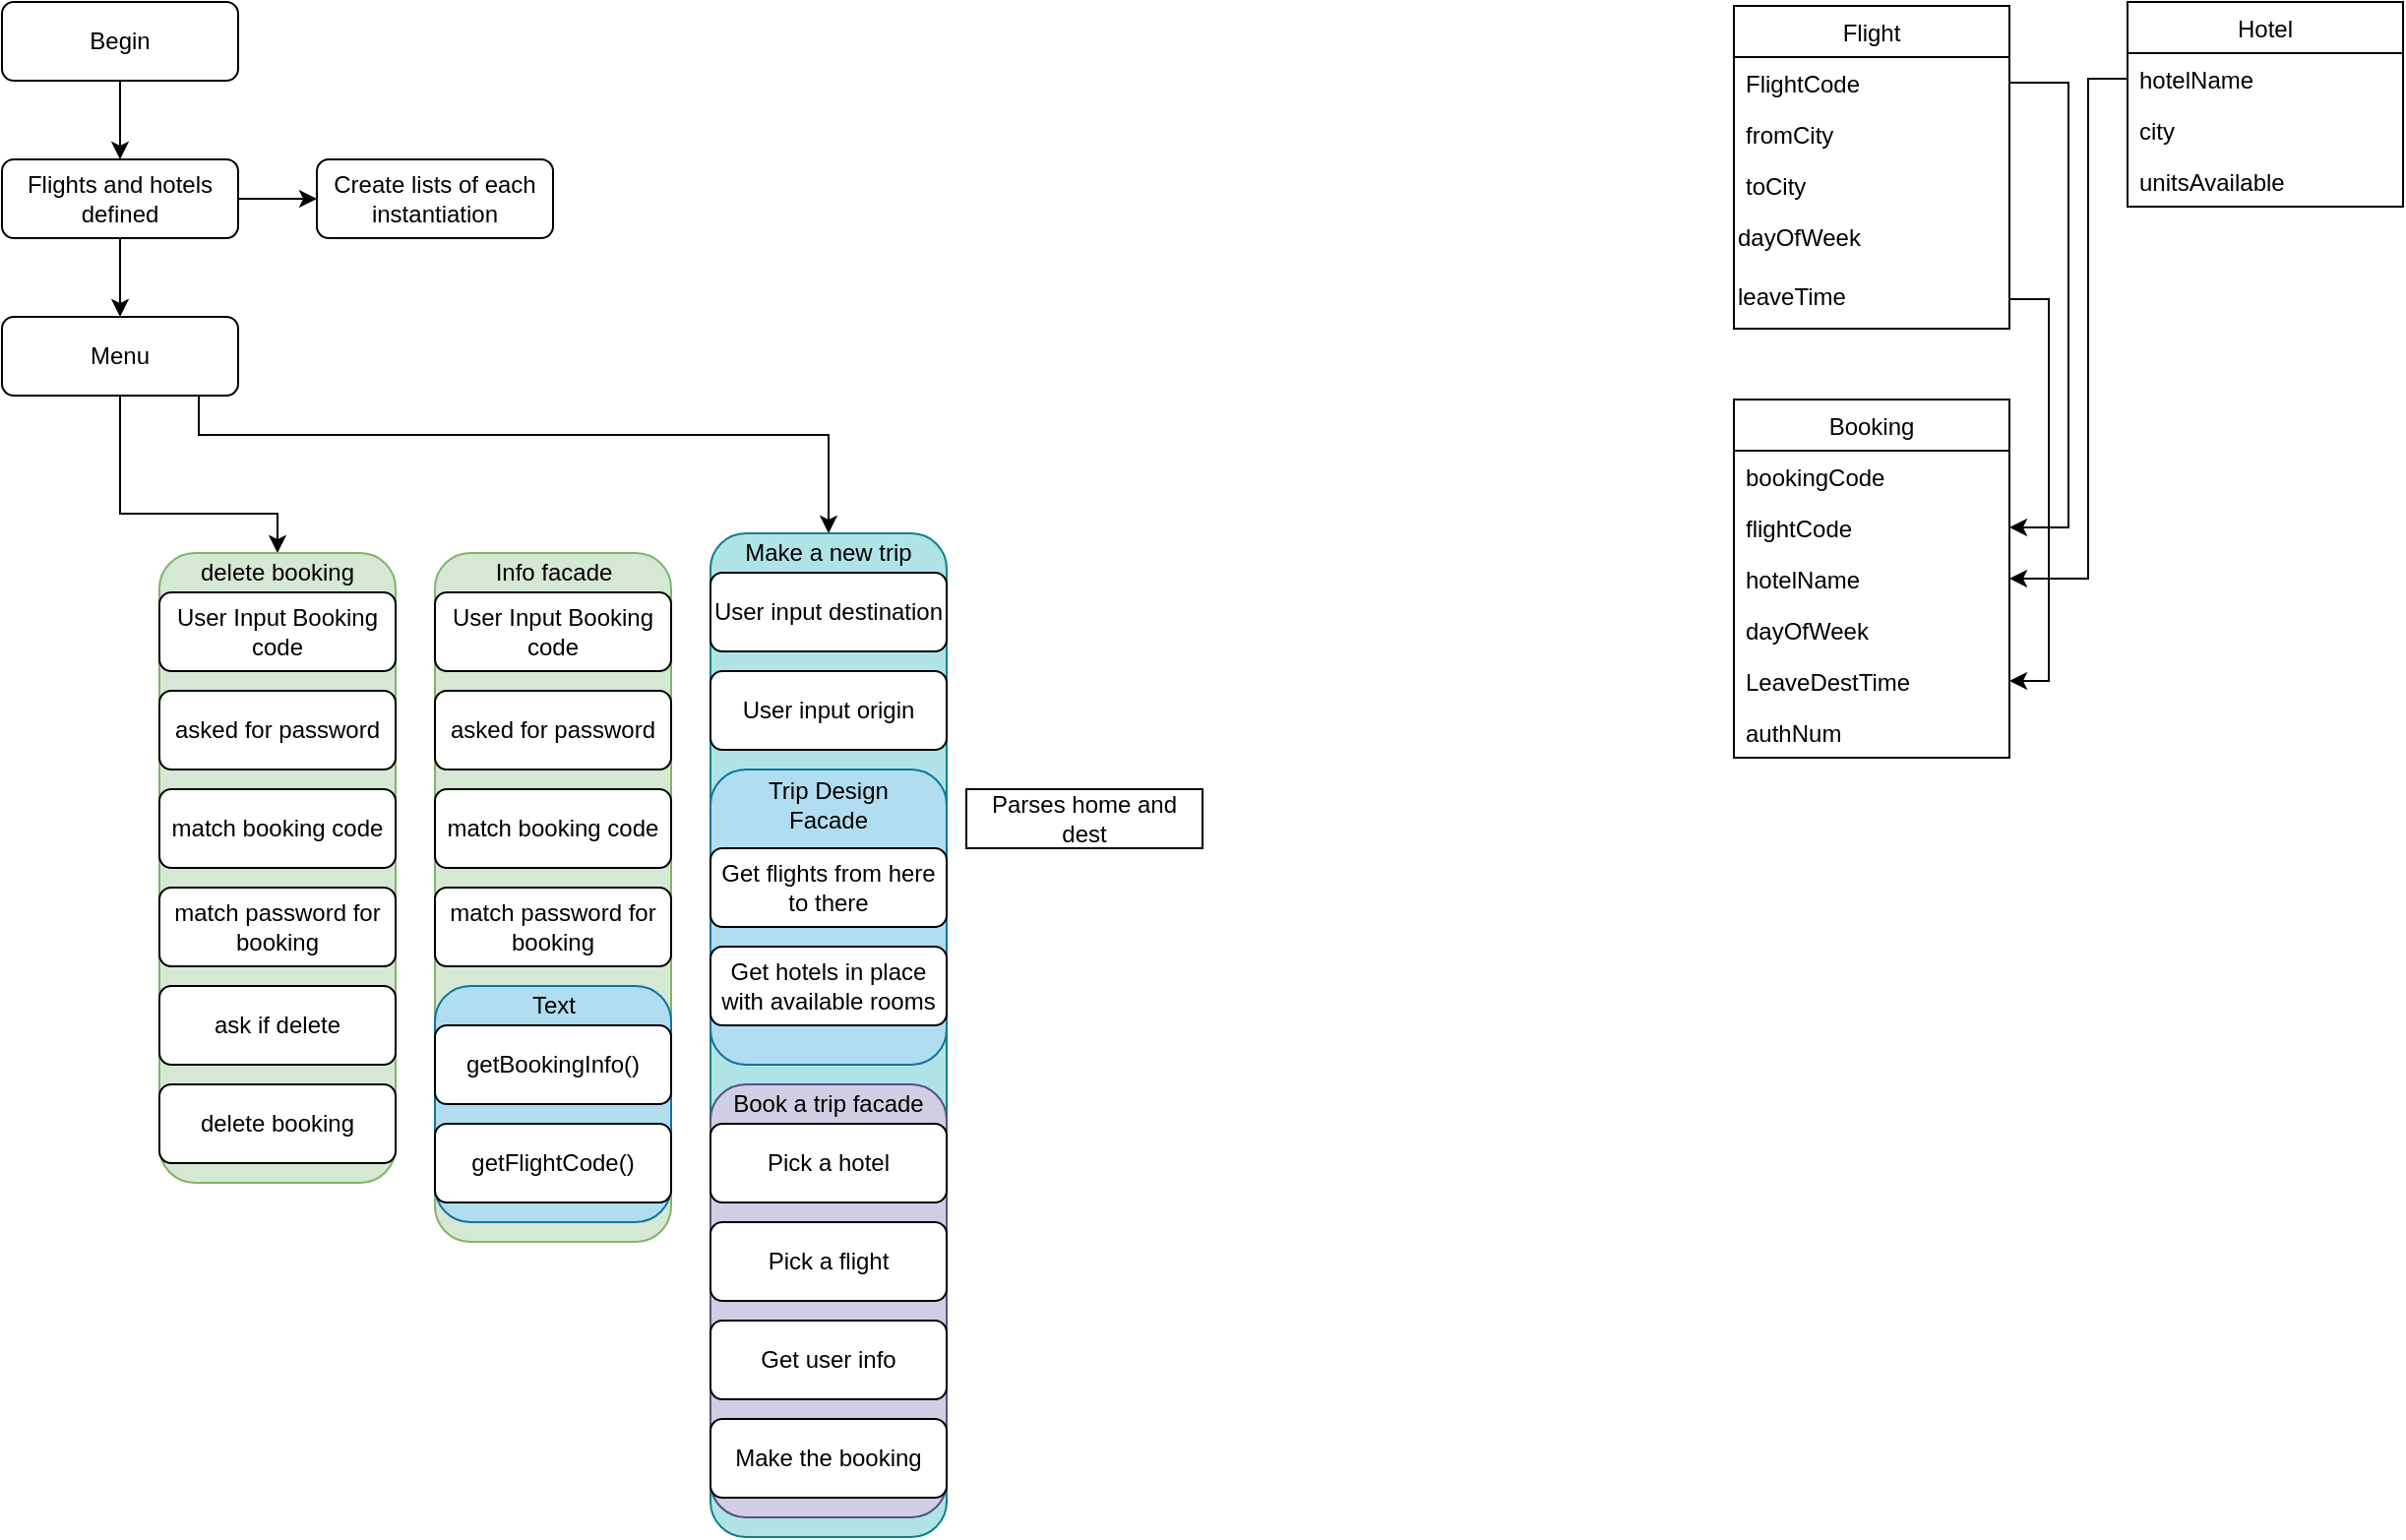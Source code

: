 <mxfile version="12.3.7" type="device" pages="1"><diagram id="uPh129poaOvw5R6HlMPS" name="Page-1"><mxGraphModel dx="1422" dy="762" grid="1" gridSize="10" guides="1" tooltips="1" connect="1" arrows="1" fold="1" page="1" pageScale="1" pageWidth="827" pageHeight="1169" math="0" shadow="0"><root><mxCell id="0"/><mxCell id="1" parent="0"/><mxCell id="lQuSDl2CCoVeDRpFT7H0-2" value="" style="rounded=1;whiteSpace=wrap;html=1;fillColor=#d5e8d4;strokeColor=#82b366;" vertex="1" parent="1"><mxGeometry x="260" y="320" width="120" height="350" as="geometry"/></mxCell><mxCell id="lQuSDl2CCoVeDRpFT7H0-39" value="" style="rounded=1;whiteSpace=wrap;html=1;fillColor=#b1ddf0;strokeColor=#10739e;" vertex="1" parent="1"><mxGeometry x="260" y="540" width="120" height="120" as="geometry"/></mxCell><mxCell id="VGoRdRJIFhipDAVPjtpQ-3" style="edgeStyle=orthogonalEdgeStyle;rounded=0;orthogonalLoop=1;jettySize=auto;html=1;exitX=0.5;exitY=1;exitDx=0;exitDy=0;entryX=0.5;entryY=0;entryDx=0;entryDy=0;" parent="1" source="VGoRdRJIFhipDAVPjtpQ-1" target="VGoRdRJIFhipDAVPjtpQ-2" edge="1"><mxGeometry relative="1" as="geometry"/></mxCell><mxCell id="VGoRdRJIFhipDAVPjtpQ-1" value="Begin" style="rounded=1;whiteSpace=wrap;html=1;" parent="1" vertex="1"><mxGeometry x="40" y="40" width="120" height="40" as="geometry"/></mxCell><mxCell id="VGoRdRJIFhipDAVPjtpQ-5" style="edgeStyle=orthogonalEdgeStyle;rounded=0;orthogonalLoop=1;jettySize=auto;html=1;exitX=1;exitY=0.5;exitDx=0;exitDy=0;entryX=0;entryY=0.5;entryDx=0;entryDy=0;" parent="1" source="VGoRdRJIFhipDAVPjtpQ-2" target="VGoRdRJIFhipDAVPjtpQ-4" edge="1"><mxGeometry relative="1" as="geometry"/></mxCell><mxCell id="VGoRdRJIFhipDAVPjtpQ-23" style="edgeStyle=orthogonalEdgeStyle;rounded=0;orthogonalLoop=1;jettySize=auto;html=1;exitX=0.5;exitY=1;exitDx=0;exitDy=0;" parent="1" source="VGoRdRJIFhipDAVPjtpQ-2" target="VGoRdRJIFhipDAVPjtpQ-22" edge="1"><mxGeometry relative="1" as="geometry"/></mxCell><mxCell id="VGoRdRJIFhipDAVPjtpQ-2" value="Flights and hotels defined" style="rounded=1;whiteSpace=wrap;html=1;" parent="1" vertex="1"><mxGeometry x="40" y="120" width="120" height="40" as="geometry"/></mxCell><mxCell id="VGoRdRJIFhipDAVPjtpQ-4" value="Create lists of each instantiation" style="rounded=1;whiteSpace=wrap;html=1;" parent="1" vertex="1"><mxGeometry x="200" y="120" width="120" height="40" as="geometry"/></mxCell><mxCell id="VGoRdRJIFhipDAVPjtpQ-24" style="edgeStyle=orthogonalEdgeStyle;rounded=0;orthogonalLoop=1;jettySize=auto;html=1;exitX=0.75;exitY=1;exitDx=0;exitDy=0;entryX=0.5;entryY=0;entryDx=0;entryDy=0;" parent="1" source="VGoRdRJIFhipDAVPjtpQ-22" target="VGoRdRJIFhipDAVPjtpQ-13" edge="1"><mxGeometry relative="1" as="geometry"><Array as="points"><mxPoint x="140" y="240"/><mxPoint x="140" y="260"/><mxPoint x="460" y="260"/></Array></mxGeometry></mxCell><mxCell id="lQuSDl2CCoVeDRpFT7H0-33" style="edgeStyle=orthogonalEdgeStyle;rounded=0;orthogonalLoop=1;jettySize=auto;html=1;exitX=0.5;exitY=1;exitDx=0;exitDy=0;" edge="1" parent="1" source="VGoRdRJIFhipDAVPjtpQ-22" target="lQuSDl2CCoVeDRpFT7H0-28"><mxGeometry relative="1" as="geometry"><Array as="points"><mxPoint x="100" y="300"/><mxPoint x="180" y="300"/></Array></mxGeometry></mxCell><mxCell id="VGoRdRJIFhipDAVPjtpQ-22" value="Menu" style="rounded=1;whiteSpace=wrap;html=1;" parent="1" vertex="1"><mxGeometry x="40" y="200" width="120" height="40" as="geometry"/></mxCell><mxCell id="VGoRdRJIFhipDAVPjtpQ-33" value="Flight" style="swimlane;fontStyle=0;childLayout=stackLayout;horizontal=1;startSize=26;fillColor=none;horizontalStack=0;resizeParent=1;resizeParentMax=0;resizeLast=0;collapsible=1;marginBottom=0;" parent="1" vertex="1"><mxGeometry x="920" y="42" width="140" height="164" as="geometry"/></mxCell><mxCell id="VGoRdRJIFhipDAVPjtpQ-34" value="FlightCode" style="text;strokeColor=none;fillColor=none;align=left;verticalAlign=top;spacingLeft=4;spacingRight=4;overflow=hidden;rotatable=0;points=[[0,0.5],[1,0.5]];portConstraint=eastwest;" parent="VGoRdRJIFhipDAVPjtpQ-33" vertex="1"><mxGeometry y="26" width="140" height="26" as="geometry"/></mxCell><mxCell id="VGoRdRJIFhipDAVPjtpQ-35" value="fromCity" style="text;strokeColor=none;fillColor=none;align=left;verticalAlign=top;spacingLeft=4;spacingRight=4;overflow=hidden;rotatable=0;points=[[0,0.5],[1,0.5]];portConstraint=eastwest;" parent="VGoRdRJIFhipDAVPjtpQ-33" vertex="1"><mxGeometry y="52" width="140" height="26" as="geometry"/></mxCell><mxCell id="VGoRdRJIFhipDAVPjtpQ-36" value="toCity" style="text;strokeColor=none;fillColor=none;align=left;verticalAlign=top;spacingLeft=4;spacingRight=4;overflow=hidden;rotatable=0;points=[[0,0.5],[1,0.5]];portConstraint=eastwest;" parent="VGoRdRJIFhipDAVPjtpQ-33" vertex="1"><mxGeometry y="78" width="140" height="26" as="geometry"/></mxCell><mxCell id="VGoRdRJIFhipDAVPjtpQ-37" value="dayOfWeek" style="text;html=1;" parent="VGoRdRJIFhipDAVPjtpQ-33" vertex="1"><mxGeometry y="104" width="140" height="30" as="geometry"/></mxCell><mxCell id="VGoRdRJIFhipDAVPjtpQ-38" value="leaveTime" style="text;html=1;" parent="VGoRdRJIFhipDAVPjtpQ-33" vertex="1"><mxGeometry y="134" width="140" height="30" as="geometry"/></mxCell><mxCell id="VGoRdRJIFhipDAVPjtpQ-39" value="Hotel" style="swimlane;fontStyle=0;childLayout=stackLayout;horizontal=1;startSize=26;fillColor=none;horizontalStack=0;resizeParent=1;resizeParentMax=0;resizeLast=0;collapsible=1;marginBottom=0;" parent="1" vertex="1"><mxGeometry x="1120" y="40" width="140" height="104" as="geometry"/></mxCell><mxCell id="VGoRdRJIFhipDAVPjtpQ-40" value="hotelName" style="text;strokeColor=none;fillColor=none;align=left;verticalAlign=top;spacingLeft=4;spacingRight=4;overflow=hidden;rotatable=0;points=[[0,0.5],[1,0.5]];portConstraint=eastwest;" parent="VGoRdRJIFhipDAVPjtpQ-39" vertex="1"><mxGeometry y="26" width="140" height="26" as="geometry"/></mxCell><mxCell id="VGoRdRJIFhipDAVPjtpQ-41" value="city" style="text;strokeColor=none;fillColor=none;align=left;verticalAlign=top;spacingLeft=4;spacingRight=4;overflow=hidden;rotatable=0;points=[[0,0.5],[1,0.5]];portConstraint=eastwest;" parent="VGoRdRJIFhipDAVPjtpQ-39" vertex="1"><mxGeometry y="52" width="140" height="26" as="geometry"/></mxCell><mxCell id="VGoRdRJIFhipDAVPjtpQ-42" value="unitsAvailable" style="text;strokeColor=none;fillColor=none;align=left;verticalAlign=top;spacingLeft=4;spacingRight=4;overflow=hidden;rotatable=0;points=[[0,0.5],[1,0.5]];portConstraint=eastwest;" parent="VGoRdRJIFhipDAVPjtpQ-39" vertex="1"><mxGeometry y="78" width="140" height="26" as="geometry"/></mxCell><mxCell id="VGoRdRJIFhipDAVPjtpQ-45" value="Booking" style="swimlane;fontStyle=0;childLayout=stackLayout;horizontal=1;startSize=26;fillColor=none;horizontalStack=0;resizeParent=1;resizeParentMax=0;resizeLast=0;collapsible=1;marginBottom=0;" parent="1" vertex="1"><mxGeometry x="920" y="242" width="140" height="182" as="geometry"/></mxCell><mxCell id="VGoRdRJIFhipDAVPjtpQ-46" value="bookingCode" style="text;strokeColor=none;fillColor=none;align=left;verticalAlign=top;spacingLeft=4;spacingRight=4;overflow=hidden;rotatable=0;points=[[0,0.5],[1,0.5]];portConstraint=eastwest;" parent="VGoRdRJIFhipDAVPjtpQ-45" vertex="1"><mxGeometry y="26" width="140" height="26" as="geometry"/></mxCell><mxCell id="VGoRdRJIFhipDAVPjtpQ-47" value="flightCode" style="text;strokeColor=none;fillColor=none;align=left;verticalAlign=top;spacingLeft=4;spacingRight=4;overflow=hidden;rotatable=0;points=[[0,0.5],[1,0.5]];portConstraint=eastwest;" parent="VGoRdRJIFhipDAVPjtpQ-45" vertex="1"><mxGeometry y="52" width="140" height="26" as="geometry"/></mxCell><mxCell id="VGoRdRJIFhipDAVPjtpQ-48" value="hotelName" style="text;strokeColor=none;fillColor=none;align=left;verticalAlign=top;spacingLeft=4;spacingRight=4;overflow=hidden;rotatable=0;points=[[0,0.5],[1,0.5]];portConstraint=eastwest;" parent="VGoRdRJIFhipDAVPjtpQ-45" vertex="1"><mxGeometry y="78" width="140" height="26" as="geometry"/></mxCell><mxCell id="VGoRdRJIFhipDAVPjtpQ-49" value="dayOfWeek" style="text;strokeColor=none;fillColor=none;align=left;verticalAlign=top;spacingLeft=4;spacingRight=4;overflow=hidden;rotatable=0;points=[[0,0.5],[1,0.5]];portConstraint=eastwest;" parent="VGoRdRJIFhipDAVPjtpQ-45" vertex="1"><mxGeometry y="104" width="140" height="26" as="geometry"/></mxCell><mxCell id="VGoRdRJIFhipDAVPjtpQ-50" value="LeaveDestTime" style="text;strokeColor=none;fillColor=none;align=left;verticalAlign=top;spacingLeft=4;spacingRight=4;overflow=hidden;rotatable=0;points=[[0,0.5],[1,0.5]];portConstraint=eastwest;" parent="VGoRdRJIFhipDAVPjtpQ-45" vertex="1"><mxGeometry y="130" width="140" height="26" as="geometry"/></mxCell><mxCell id="VGoRdRJIFhipDAVPjtpQ-51" value="authNum" style="text;strokeColor=none;fillColor=none;align=left;verticalAlign=top;spacingLeft=4;spacingRight=4;overflow=hidden;rotatable=0;points=[[0,0.5],[1,0.5]];portConstraint=eastwest;" parent="VGoRdRJIFhipDAVPjtpQ-45" vertex="1"><mxGeometry y="156" width="140" height="26" as="geometry"/></mxCell><mxCell id="VGoRdRJIFhipDAVPjtpQ-52" style="edgeStyle=orthogonalEdgeStyle;rounded=0;orthogonalLoop=1;jettySize=auto;html=1;exitX=1;exitY=0.5;exitDx=0;exitDy=0;" parent="1" source="VGoRdRJIFhipDAVPjtpQ-34" target="VGoRdRJIFhipDAVPjtpQ-47" edge="1"><mxGeometry relative="1" as="geometry"><Array as="points"><mxPoint x="1090" y="81"/><mxPoint x="1090" y="307"/></Array></mxGeometry></mxCell><mxCell id="VGoRdRJIFhipDAVPjtpQ-53" style="edgeStyle=orthogonalEdgeStyle;rounded=0;orthogonalLoop=1;jettySize=auto;html=1;exitX=0;exitY=0.5;exitDx=0;exitDy=0;entryX=1;entryY=0.5;entryDx=0;entryDy=0;" parent="1" source="VGoRdRJIFhipDAVPjtpQ-40" target="VGoRdRJIFhipDAVPjtpQ-48" edge="1"><mxGeometry relative="1" as="geometry"><Array as="points"><mxPoint x="1100" y="79"/><mxPoint x="1100" y="333"/></Array></mxGeometry></mxCell><mxCell id="VGoRdRJIFhipDAVPjtpQ-54" style="edgeStyle=orthogonalEdgeStyle;rounded=0;orthogonalLoop=1;jettySize=auto;html=1;exitX=1;exitY=0.5;exitDx=0;exitDy=0;entryX=1;entryY=0.5;entryDx=0;entryDy=0;" parent="1" source="VGoRdRJIFhipDAVPjtpQ-38" target="VGoRdRJIFhipDAVPjtpQ-50" edge="1"><mxGeometry relative="1" as="geometry"><Array as="points"><mxPoint x="1080" y="191"/><mxPoint x="1080" y="385"/></Array></mxGeometry></mxCell><mxCell id="lQuSDl2CCoVeDRpFT7H0-34" value="" style="group" vertex="1" connectable="0" parent="1"><mxGeometry x="120" y="320" width="120" height="320" as="geometry"/></mxCell><mxCell id="lQuSDl2CCoVeDRpFT7H0-24" value="" style="group;" vertex="1" connectable="0" parent="lQuSDl2CCoVeDRpFT7H0-34"><mxGeometry width="120" height="270" as="geometry"/></mxCell><mxCell id="lQuSDl2CCoVeDRpFT7H0-25" value="" style="rounded=1;whiteSpace=wrap;html=1;fillColor=#d5e8d4;strokeColor=#82b366;" vertex="1" parent="lQuSDl2CCoVeDRpFT7H0-34"><mxGeometry width="120" height="320" as="geometry"/></mxCell><mxCell id="lQuSDl2CCoVeDRpFT7H0-26" value="User Input Booking code" style="rounded=1;whiteSpace=wrap;html=1;" vertex="1" parent="lQuSDl2CCoVeDRpFT7H0-34"><mxGeometry y="20" width="120" height="40" as="geometry"/></mxCell><mxCell id="lQuSDl2CCoVeDRpFT7H0-27" value="asked for password" style="rounded=1;whiteSpace=wrap;html=1;" vertex="1" parent="lQuSDl2CCoVeDRpFT7H0-34"><mxGeometry y="70" width="120" height="40" as="geometry"/></mxCell><mxCell id="lQuSDl2CCoVeDRpFT7H0-28" value="delete booking" style="text;html=1;strokeColor=none;fillColor=none;align=center;verticalAlign=middle;whiteSpace=wrap;rounded=0;" vertex="1" parent="lQuSDl2CCoVeDRpFT7H0-34"><mxGeometry x="15" width="90" height="20" as="geometry"/></mxCell><mxCell id="lQuSDl2CCoVeDRpFT7H0-29" value="match booking code" style="rounded=1;whiteSpace=wrap;html=1;" vertex="1" parent="lQuSDl2CCoVeDRpFT7H0-34"><mxGeometry y="120" width="120" height="40" as="geometry"/></mxCell><mxCell id="lQuSDl2CCoVeDRpFT7H0-30" value="match password for booking" style="rounded=1;whiteSpace=wrap;html=1;" vertex="1" parent="lQuSDl2CCoVeDRpFT7H0-34"><mxGeometry y="170" width="120" height="40" as="geometry"/></mxCell><mxCell id="lQuSDl2CCoVeDRpFT7H0-31" value="ask if delete" style="rounded=1;whiteSpace=wrap;html=1;" vertex="1" parent="lQuSDl2CCoVeDRpFT7H0-34"><mxGeometry y="220" width="120" height="40" as="geometry"/></mxCell><mxCell id="lQuSDl2CCoVeDRpFT7H0-32" value="delete booking" style="rounded=1;whiteSpace=wrap;html=1;" vertex="1" parent="lQuSDl2CCoVeDRpFT7H0-34"><mxGeometry y="270" width="120" height="40" as="geometry"/></mxCell><mxCell id="lQuSDl2CCoVeDRpFT7H0-18" value="getBookingInfo()" style="rounded=1;whiteSpace=wrap;html=1;" vertex="1" parent="1"><mxGeometry x="260" y="560" width="120" height="40" as="geometry"/></mxCell><mxCell id="lQuSDl2CCoVeDRpFT7H0-37" value="Text" style="text;html=1;align=center;verticalAlign=middle;resizable=0;points=[];;autosize=1;" vertex="1" parent="1"><mxGeometry x="300" y="540" width="40" height="20" as="geometry"/></mxCell><mxCell id="lQuSDl2CCoVeDRpFT7H0-40" value="" style="group" vertex="1" connectable="0" parent="1"><mxGeometry x="400" y="310" width="250" height="510" as="geometry"/></mxCell><mxCell id="VGoRdRJIFhipDAVPjtpQ-6" value="" style="rounded=1;whiteSpace=wrap;html=1;fillColor=#b0e3e6;strokeColor=#0e8088;" parent="lQuSDl2CCoVeDRpFT7H0-40" vertex="1"><mxGeometry width="120" height="510" as="geometry"/></mxCell><mxCell id="VGoRdRJIFhipDAVPjtpQ-7" value="User input destination" style="rounded=1;whiteSpace=wrap;html=1;" parent="lQuSDl2CCoVeDRpFT7H0-40" vertex="1"><mxGeometry y="20" width="120" height="40" as="geometry"/></mxCell><mxCell id="VGoRdRJIFhipDAVPjtpQ-8" value="User input origin" style="rounded=1;whiteSpace=wrap;html=1;" parent="lQuSDl2CCoVeDRpFT7H0-40" vertex="1"><mxGeometry y="70" width="120" height="40" as="geometry"/></mxCell><mxCell id="VGoRdRJIFhipDAVPjtpQ-9" value="" style="rounded=1;whiteSpace=wrap;html=1;fillColor=#b1ddf0;strokeColor=#10739e;" parent="lQuSDl2CCoVeDRpFT7H0-40" vertex="1"><mxGeometry y="120" width="120" height="150" as="geometry"/></mxCell><mxCell id="VGoRdRJIFhipDAVPjtpQ-11" value="Trip Design Facade" style="text;html=1;strokeColor=none;fillColor=none;align=center;verticalAlign=middle;whiteSpace=wrap;rounded=0;" parent="lQuSDl2CCoVeDRpFT7H0-40" vertex="1"><mxGeometry x="25" y="127.5" width="70" height="20" as="geometry"/></mxCell><mxCell id="VGoRdRJIFhipDAVPjtpQ-12" value="Get flights from here to there" style="rounded=1;whiteSpace=wrap;html=1;" parent="lQuSDl2CCoVeDRpFT7H0-40" vertex="1"><mxGeometry y="160" width="120" height="40" as="geometry"/></mxCell><mxCell id="VGoRdRJIFhipDAVPjtpQ-13" value="Make a new trip" style="text;html=1;strokeColor=none;fillColor=none;align=center;verticalAlign=middle;whiteSpace=wrap;rounded=0;" parent="lQuSDl2CCoVeDRpFT7H0-40" vertex="1"><mxGeometry x="15" width="90" height="20" as="geometry"/></mxCell><mxCell id="VGoRdRJIFhipDAVPjtpQ-14" value="Parses home and dest" style="rounded=0;whiteSpace=wrap;html=1;" parent="lQuSDl2CCoVeDRpFT7H0-40" vertex="1"><mxGeometry x="130" y="130" width="120" height="30" as="geometry"/></mxCell><mxCell id="VGoRdRJIFhipDAVPjtpQ-17" value="Get hotels in place with available rooms" style="rounded=1;whiteSpace=wrap;html=1;" parent="lQuSDl2CCoVeDRpFT7H0-40" vertex="1"><mxGeometry y="210" width="120" height="40" as="geometry"/></mxCell><mxCell id="VGoRdRJIFhipDAVPjtpQ-25" value="" style="rounded=1;whiteSpace=wrap;html=1;fillColor=#d0cee2;strokeColor=#56517e;" parent="lQuSDl2CCoVeDRpFT7H0-40" vertex="1"><mxGeometry y="280" width="120" height="220" as="geometry"/></mxCell><mxCell id="VGoRdRJIFhipDAVPjtpQ-26" value="Book a trip facade" style="text;html=1;strokeColor=none;fillColor=none;align=center;verticalAlign=middle;whiteSpace=wrap;rounded=0;" parent="lQuSDl2CCoVeDRpFT7H0-40" vertex="1"><mxGeometry x="5" y="280" width="110" height="20" as="geometry"/></mxCell><mxCell id="VGoRdRJIFhipDAVPjtpQ-27" value="Pick a hotel" style="rounded=1;whiteSpace=wrap;html=1;" parent="lQuSDl2CCoVeDRpFT7H0-40" vertex="1"><mxGeometry y="300" width="120" height="40" as="geometry"/></mxCell><mxCell id="VGoRdRJIFhipDAVPjtpQ-28" value="Pick a flight" style="rounded=1;whiteSpace=wrap;html=1;" parent="lQuSDl2CCoVeDRpFT7H0-40" vertex="1"><mxGeometry y="350" width="120" height="40" as="geometry"/></mxCell><mxCell id="VGoRdRJIFhipDAVPjtpQ-29" value="Make the booking" style="rounded=1;whiteSpace=wrap;html=1;" parent="lQuSDl2CCoVeDRpFT7H0-40" vertex="1"><mxGeometry y="450" width="120" height="40" as="geometry"/></mxCell><mxCell id="VGoRdRJIFhipDAVPjtpQ-55" value="Get user info" style="rounded=1;whiteSpace=wrap;html=1;" parent="lQuSDl2CCoVeDRpFT7H0-40" vertex="1"><mxGeometry y="400" width="120" height="40" as="geometry"/></mxCell><mxCell id="lQuSDl2CCoVeDRpFT7H0-19" value="" style="group;" vertex="1" connectable="0" parent="1"><mxGeometry x="260" y="320" width="120" height="270" as="geometry"/></mxCell><mxCell id="lQuSDl2CCoVeDRpFT7H0-3" value="User Input Booking code" style="rounded=1;whiteSpace=wrap;html=1;" vertex="1" parent="1"><mxGeometry x="260" y="340" width="120" height="40" as="geometry"/></mxCell><mxCell id="lQuSDl2CCoVeDRpFT7H0-4" value="asked for password" style="rounded=1;whiteSpace=wrap;html=1;" vertex="1" parent="1"><mxGeometry x="260" y="390" width="120" height="40" as="geometry"/></mxCell><mxCell id="lQuSDl2CCoVeDRpFT7H0-16" value="match booking code" style="rounded=1;whiteSpace=wrap;html=1;" vertex="1" parent="1"><mxGeometry x="260" y="440" width="120" height="40" as="geometry"/></mxCell><mxCell id="lQuSDl2CCoVeDRpFT7H0-17" value="match password for booking" style="rounded=1;whiteSpace=wrap;html=1;" vertex="1" parent="1"><mxGeometry x="260" y="490" width="120" height="40" as="geometry"/></mxCell><mxCell id="lQuSDl2CCoVeDRpFT7H0-38" value="Info facade" style="text;html=1;align=center;verticalAlign=middle;resizable=0;points=[];;autosize=1;" vertex="1" parent="1"><mxGeometry x="285" y="320" width="70" height="20" as="geometry"/></mxCell><mxCell id="lQuSDl2CCoVeDRpFT7H0-43" value="getFlightCode()" style="rounded=1;whiteSpace=wrap;html=1;" vertex="1" parent="1"><mxGeometry x="260" y="610" width="120" height="40" as="geometry"/></mxCell></root></mxGraphModel></diagram></mxfile>